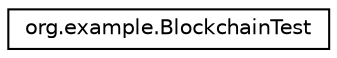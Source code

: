 digraph "Graphical Class Hierarchy"
{
 // LATEX_PDF_SIZE
  edge [fontname="Helvetica",fontsize="10",labelfontname="Helvetica",labelfontsize="10"];
  node [fontname="Helvetica",fontsize="10",shape=record];
  rankdir="LR";
  Node0 [label="org.example.BlockchainTest",height=0.2,width=0.4,color="black", fillcolor="white", style="filled",URL="$classorg_1_1example_1_1BlockchainTest.html",tooltip=" "];
}
